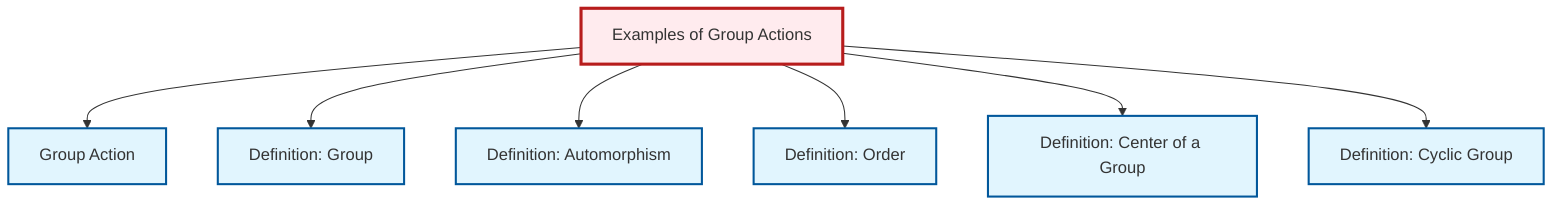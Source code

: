 graph TD
    classDef definition fill:#e1f5fe,stroke:#01579b,stroke-width:2px
    classDef theorem fill:#f3e5f5,stroke:#4a148c,stroke-width:2px
    classDef axiom fill:#fff3e0,stroke:#e65100,stroke-width:2px
    classDef example fill:#e8f5e9,stroke:#1b5e20,stroke-width:2px
    classDef current fill:#ffebee,stroke:#b71c1c,stroke-width:3px
    def-cyclic-group["Definition: Cyclic Group"]:::definition
    def-center-of-group["Definition: Center of a Group"]:::definition
    def-group["Definition: Group"]:::definition
    def-order["Definition: Order"]:::definition
    ex-group-action-examples["Examples of Group Actions"]:::example
    def-group-action["Group Action"]:::definition
    def-automorphism["Definition: Automorphism"]:::definition
    ex-group-action-examples --> def-group-action
    ex-group-action-examples --> def-group
    ex-group-action-examples --> def-automorphism
    ex-group-action-examples --> def-order
    ex-group-action-examples --> def-center-of-group
    ex-group-action-examples --> def-cyclic-group
    class ex-group-action-examples current